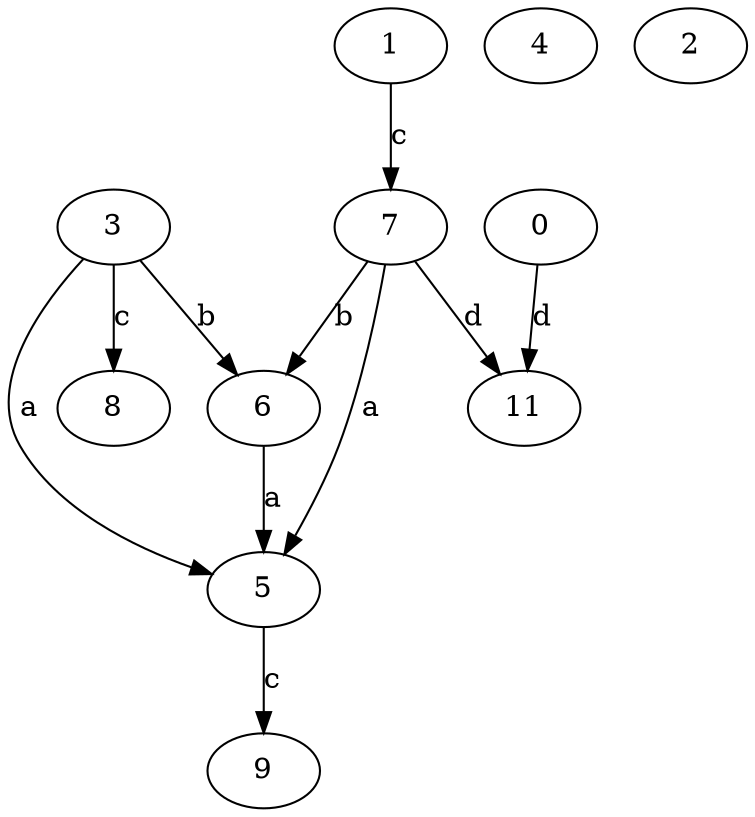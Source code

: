 strict digraph  {
3;
4;
5;
6;
0;
7;
1;
8;
2;
9;
11;
3 -> 5  [label=a];
3 -> 6  [label=b];
3 -> 8  [label=c];
5 -> 9  [label=c];
6 -> 5  [label=a];
0 -> 11  [label=d];
7 -> 5  [label=a];
7 -> 6  [label=b];
7 -> 11  [label=d];
1 -> 7  [label=c];
}
